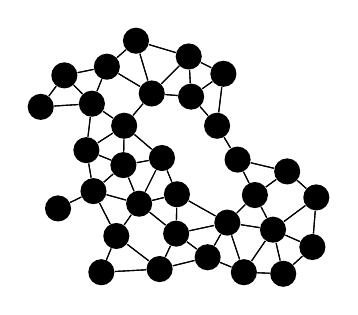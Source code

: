 \draw (2.00, 1.50) node[fill,circle](node0) {};
\draw (2.19, 1.04) node[fill,circle](node1) {};
\draw (2.18, 0.54) node[fill,circle](node2) {};
\draw (2.58, 0.24) node[fill,circle](node3) {};
\draw (3.04, 0.05) node[fill,circle](node4) {};
\draw (3.54, 0.03) node[fill,circle](node5) {};
\draw (1.71, 0.92) node[fill,circle](node6) {};
\draw (2.83, 0.68) node[fill,circle](node7) {};
\draw (1.51, 1.41) node[fill,circle](node8) {};
\draw (3.18, 1.03) node[fill,circle](node9) {};
\draw (3.59, 1.33) node[fill,circle](node10) {};
\draw (2.96, 1.48) node[fill,circle](node11) {};
\draw (1.52, 1.91) node[fill,circle](node12) {};
\draw (1.11, 2.19) node[fill,circle](node13) {};
\draw (0.76, 2.55) node[fill,circle](node14) {};
\draw (3.41, 0.59) node[fill,circle](node15) {};
\draw (1.13, 1.08) node[fill,circle](node16) {};
\draw (1.30, 2.66) node[fill,circle](node17) {};
\draw (3.96, 1.00) node[fill,circle](node18) {};
\draw (1.97, 0.09) node[fill,circle](node19) {};
\draw (2.70, 1.91) node[fill,circle](node20) {};
\draw (1.04, 1.60) node[fill,circle](node21) {};
\draw (0.46, 2.15) node[fill,circle](node22) {};
\draw (2.37, 2.28) node[fill,circle](node23) {};
\draw (1.87, 2.32) node[fill,circle](node24) {};
\draw (2.78, 2.57) node[fill,circle](node25) {};
\draw (1.42, 0.51) node[fill,circle](node26) {};
\draw (1.23, 0.05) node[fill,circle](node27) {};
\draw (2.34, 2.79) node[fill,circle](node28) {};
\draw (0.68, 0.86) node[fill,circle](node29) {};
\draw (1.67, 2.99) node[fill,circle](node30) {};
\draw (3.91, 0.37) node[fill,circle](node31) {};
\draw (node0) -- (node0);
\draw (node0) -- (node1);
\draw (node0) -- (node6);
\draw (node0) -- (node8);
\draw (node0) -- (node12);
\draw (node1) -- (node0);
\draw (node1) -- (node1);
\draw (node1) -- (node2);
\draw (node1) -- (node6);
\draw (node1) -- (node7);
\draw (node2) -- (node1);
\draw (node2) -- (node2);
\draw (node2) -- (node3);
\draw (node2) -- (node6);
\draw (node2) -- (node7);
\draw (node2) -- (node19);
\draw (node3) -- (node2);
\draw (node3) -- (node3);
\draw (node3) -- (node4);
\draw (node3) -- (node7);
\draw (node3) -- (node19);
\draw (node4) -- (node3);
\draw (node4) -- (node4);
\draw (node4) -- (node5);
\draw (node4) -- (node7);
\draw (node4) -- (node15);
\draw (node5) -- (node4);
\draw (node5) -- (node5);
\draw (node5) -- (node15);
\draw (node5) -- (node31);
\draw (node6) -- (node0);
\draw (node6) -- (node1);
\draw (node6) -- (node2);
\draw (node6) -- (node6);
\draw (node6) -- (node8);
\draw (node6) -- (node16);
\draw (node6) -- (node26);
\draw (node7) -- (node1);
\draw (node7) -- (node2);
\draw (node7) -- (node3);
\draw (node7) -- (node4);
\draw (node7) -- (node7);
\draw (node7) -- (node9);
\draw (node7) -- (node15);
\draw (node8) -- (node0);
\draw (node8) -- (node6);
\draw (node8) -- (node8);
\draw (node8) -- (node12);
\draw (node8) -- (node16);
\draw (node8) -- (node21);
\draw (node9) -- (node7);
\draw (node9) -- (node9);
\draw (node9) -- (node10);
\draw (node9) -- (node11);
\draw (node9) -- (node15);
\draw (node10) -- (node9);
\draw (node10) -- (node10);
\draw (node10) -- (node11);
\draw (node10) -- (node18);
\draw (node11) -- (node9);
\draw (node11) -- (node10);
\draw (node11) -- (node11);
\draw (node11) -- (node20);
\draw (node12) -- (node0);
\draw (node12) -- (node8);
\draw (node12) -- (node12);
\draw (node12) -- (node13);
\draw (node12) -- (node21);
\draw (node12) -- (node24);
\draw (node13) -- (node12);
\draw (node13) -- (node13);
\draw (node13) -- (node14);
\draw (node13) -- (node17);
\draw (node13) -- (node21);
\draw (node13) -- (node22);
\draw (node14) -- (node13);
\draw (node14) -- (node14);
\draw (node14) -- (node17);
\draw (node14) -- (node22);
\draw (node15) -- (node4);
\draw (node15) -- (node5);
\draw (node15) -- (node7);
\draw (node15) -- (node9);
\draw (node15) -- (node15);
\draw (node15) -- (node18);
\draw (node15) -- (node31);
\draw (node16) -- (node6);
\draw (node16) -- (node8);
\draw (node16) -- (node16);
\draw (node16) -- (node21);
\draw (node16) -- (node26);
\draw (node16) -- (node29);
\draw (node17) -- (node13);
\draw (node17) -- (node14);
\draw (node17) -- (node17);
\draw (node17) -- (node24);
\draw (node17) -- (node30);
\draw (node18) -- (node10);
\draw (node18) -- (node15);
\draw (node18) -- (node18);
\draw (node18) -- (node31);
\draw (node19) -- (node2);
\draw (node19) -- (node3);
\draw (node19) -- (node19);
\draw (node19) -- (node26);
\draw (node19) -- (node27);
\draw (node20) -- (node11);
\draw (node20) -- (node20);
\draw (node20) -- (node23);
\draw (node20) -- (node25);
\draw (node21) -- (node8);
\draw (node21) -- (node12);
\draw (node21) -- (node13);
\draw (node21) -- (node16);
\draw (node21) -- (node21);
\draw (node22) -- (node13);
\draw (node22) -- (node14);
\draw (node22) -- (node22);
\draw (node23) -- (node20);
\draw (node23) -- (node23);
\draw (node23) -- (node24);
\draw (node23) -- (node25);
\draw (node23) -- (node28);
\draw (node24) -- (node12);
\draw (node24) -- (node17);
\draw (node24) -- (node23);
\draw (node24) -- (node24);
\draw (node24) -- (node28);
\draw (node24) -- (node30);
\draw (node25) -- (node20);
\draw (node25) -- (node23);
\draw (node25) -- (node25);
\draw (node25) -- (node28);
\draw (node26) -- (node6);
\draw (node26) -- (node16);
\draw (node26) -- (node19);
\draw (node26) -- (node26);
\draw (node26) -- (node27);
\draw (node27) -- (node19);
\draw (node27) -- (node26);
\draw (node27) -- (node27);
\draw (node28) -- (node23);
\draw (node28) -- (node24);
\draw (node28) -- (node25);
\draw (node28) -- (node28);
\draw (node28) -- (node30);
\draw (node29) -- (node16);
\draw (node29) -- (node29);
\draw (node30) -- (node17);
\draw (node30) -- (node24);
\draw (node30) -- (node28);
\draw (node30) -- (node30);
\draw (node31) -- (node5);
\draw (node31) -- (node15);
\draw (node31) -- (node18);
\draw (node31) -- (node31);